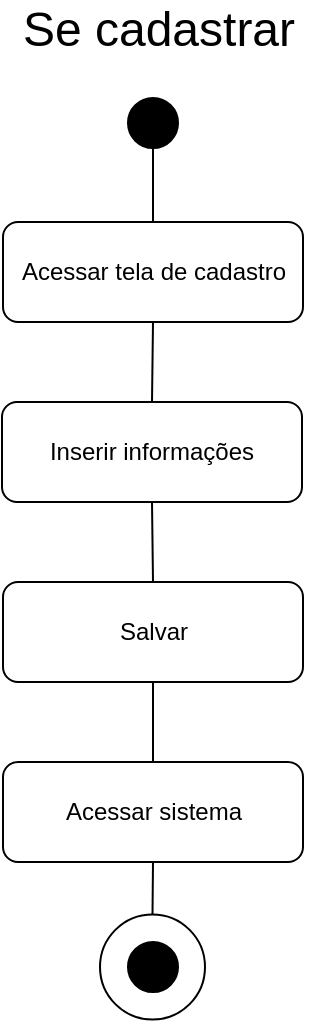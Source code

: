 <mxfile version="24.3.0" type="github">
  <diagram name="Page-1" id="N3A8b8TX40ZMctIMAG97">
    <mxGraphModel dx="1050" dy="522" grid="1" gridSize="10" guides="1" tooltips="1" connect="1" arrows="1" fold="1" page="1" pageScale="1" pageWidth="850" pageHeight="1100" math="0" shadow="0">
      <root>
        <mxCell id="0" />
        <mxCell id="1" parent="0" />
        <mxCell id="KmhG0W8TlTInAKrKDEGv-1" value="" style="ellipse;whiteSpace=wrap;html=1;aspect=fixed;fillColor=#000000;" vertex="1" parent="1">
          <mxGeometry x="413" y="88" width="25" height="25" as="geometry" />
        </mxCell>
        <mxCell id="KmhG0W8TlTInAKrKDEGv-2" value="" style="endArrow=none;html=1;rounded=0;entryX=0.5;entryY=1;entryDx=0;entryDy=0;exitX=0.5;exitY=0;exitDx=0;exitDy=0;" edge="1" parent="1" source="KmhG0W8TlTInAKrKDEGv-3" target="KmhG0W8TlTInAKrKDEGv-1">
          <mxGeometry width="50" height="50" relative="1" as="geometry">
            <mxPoint x="426" y="140" as="sourcePoint" />
            <mxPoint x="420" y="170" as="targetPoint" />
          </mxGeometry>
        </mxCell>
        <mxCell id="KmhG0W8TlTInAKrKDEGv-3" value="Acessar tela de cadastro" style="rounded=1;whiteSpace=wrap;html=1;" vertex="1" parent="1">
          <mxGeometry x="350.5" y="150" width="150" height="50" as="geometry" />
        </mxCell>
        <mxCell id="KmhG0W8TlTInAKrKDEGv-4" value="Inserir informações" style="rounded=1;whiteSpace=wrap;html=1;" vertex="1" parent="1">
          <mxGeometry x="350" y="240" width="150" height="50" as="geometry" />
        </mxCell>
        <mxCell id="KmhG0W8TlTInAKrKDEGv-6" value="Salvar" style="rounded=1;whiteSpace=wrap;html=1;" vertex="1" parent="1">
          <mxGeometry x="350.5" y="330" width="150" height="50" as="geometry" />
        </mxCell>
        <mxCell id="KmhG0W8TlTInAKrKDEGv-7" value="Acessar sistema" style="rounded=1;whiteSpace=wrap;html=1;" vertex="1" parent="1">
          <mxGeometry x="350.5" y="420" width="150" height="50" as="geometry" />
        </mxCell>
        <mxCell id="KmhG0W8TlTInAKrKDEGv-8" value="" style="endArrow=none;html=1;rounded=0;entryX=0.5;entryY=1;entryDx=0;entryDy=0;exitX=0.5;exitY=0;exitDx=0;exitDy=0;" edge="1" parent="1" source="KmhG0W8TlTInAKrKDEGv-4" target="KmhG0W8TlTInAKrKDEGv-3">
          <mxGeometry width="50" height="50" relative="1" as="geometry">
            <mxPoint x="190" y="300" as="sourcePoint" />
            <mxPoint x="240" y="250" as="targetPoint" />
          </mxGeometry>
        </mxCell>
        <mxCell id="KmhG0W8TlTInAKrKDEGv-9" value="" style="endArrow=none;html=1;rounded=0;entryX=0.5;entryY=1;entryDx=0;entryDy=0;exitX=0.5;exitY=0;exitDx=0;exitDy=0;" edge="1" parent="1" source="KmhG0W8TlTInAKrKDEGv-6" target="KmhG0W8TlTInAKrKDEGv-4">
          <mxGeometry width="50" height="50" relative="1" as="geometry">
            <mxPoint x="220" y="360" as="sourcePoint" />
            <mxPoint x="270" y="310" as="targetPoint" />
          </mxGeometry>
        </mxCell>
        <mxCell id="KmhG0W8TlTInAKrKDEGv-10" value="" style="endArrow=none;html=1;rounded=0;entryX=0.5;entryY=1;entryDx=0;entryDy=0;exitX=0.5;exitY=0;exitDx=0;exitDy=0;" edge="1" parent="1" source="KmhG0W8TlTInAKrKDEGv-7" target="KmhG0W8TlTInAKrKDEGv-6">
          <mxGeometry width="50" height="50" relative="1" as="geometry">
            <mxPoint x="210" y="480" as="sourcePoint" />
            <mxPoint x="260" y="430" as="targetPoint" />
          </mxGeometry>
        </mxCell>
        <mxCell id="KmhG0W8TlTInAKrKDEGv-12" value="" style="ellipse;whiteSpace=wrap;html=1;aspect=fixed;" vertex="1" parent="1">
          <mxGeometry x="399" y="496.25" width="52.5" height="52.5" as="geometry" />
        </mxCell>
        <mxCell id="KmhG0W8TlTInAKrKDEGv-11" value="" style="ellipse;whiteSpace=wrap;html=1;aspect=fixed;fillColor=#000000;" vertex="1" parent="1">
          <mxGeometry x="413" y="510" width="25" height="25" as="geometry" />
        </mxCell>
        <mxCell id="KmhG0W8TlTInAKrKDEGv-13" value="" style="endArrow=none;html=1;rounded=0;entryX=0.5;entryY=1;entryDx=0;entryDy=0;exitX=0.5;exitY=0;exitDx=0;exitDy=0;" edge="1" parent="1" source="KmhG0W8TlTInAKrKDEGv-12" target="KmhG0W8TlTInAKrKDEGv-7">
          <mxGeometry width="50" height="50" relative="1" as="geometry">
            <mxPoint x="260" y="530" as="sourcePoint" />
            <mxPoint x="310" y="480" as="targetPoint" />
          </mxGeometry>
        </mxCell>
        <mxCell id="KmhG0W8TlTInAKrKDEGv-14" value="&lt;font style=&quot;font-size: 24px;&quot;&gt;Se cadastrar&lt;/font&gt;" style="text;html=1;align=center;verticalAlign=middle;whiteSpace=wrap;rounded=0;" vertex="1" parent="1">
          <mxGeometry x="350.5" y="39" width="154.5" height="30" as="geometry" />
        </mxCell>
      </root>
    </mxGraphModel>
  </diagram>
</mxfile>
